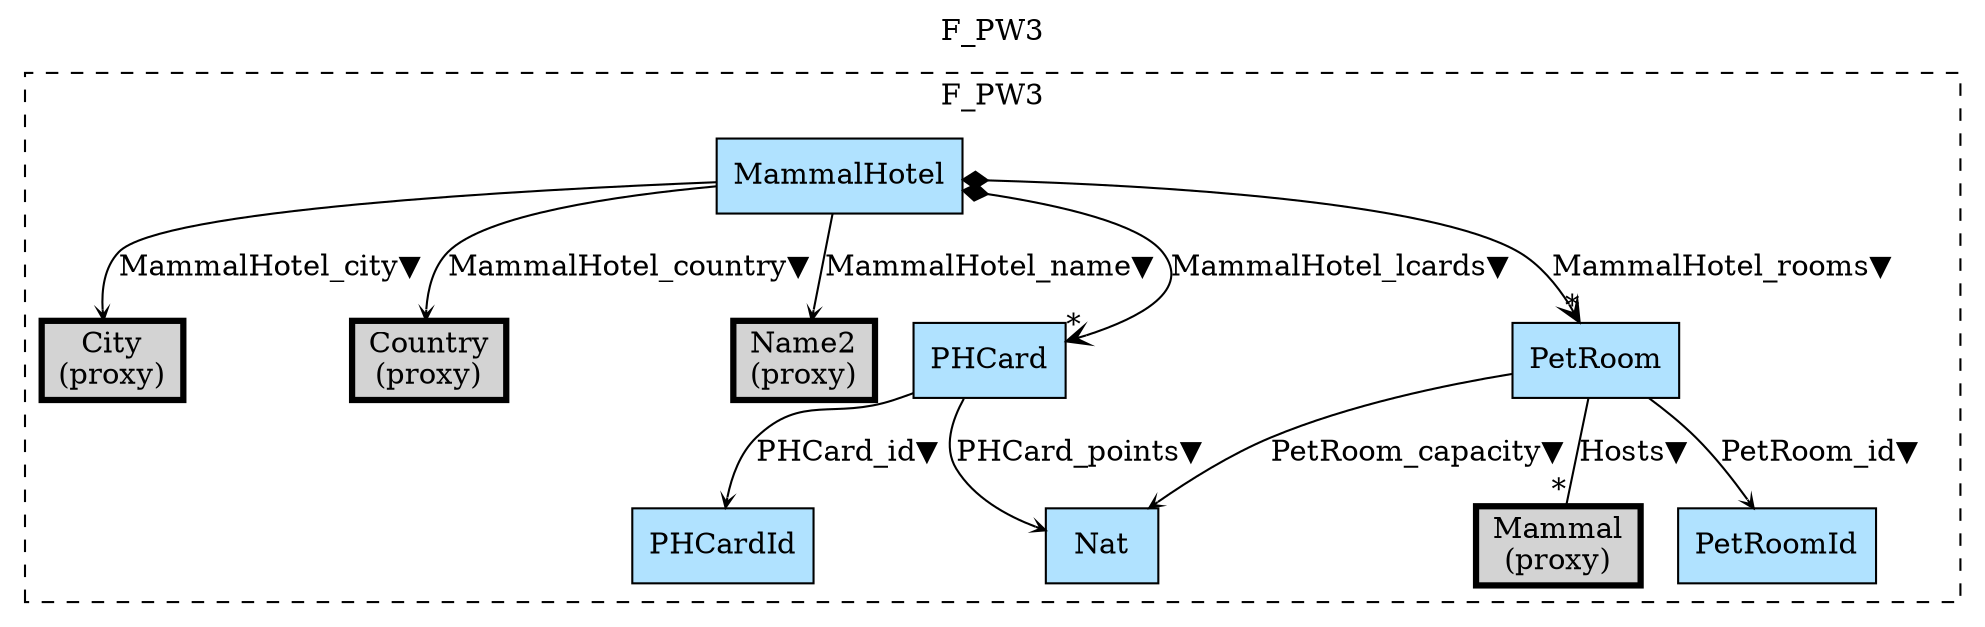digraph {graph[label=F_PW3,labelloc=tl,labelfontsize=12];
subgraph cluster_F_PW3{style=dashed;label=F_PW3;
"PCity"[shape=box,fillcolor=lightgray,penwidth=3.0,style =filled,label=<City<br/>(proxy)>];
"PCountry"[shape=box,fillcolor=lightgray,penwidth=3.0,style =filled,label=<Country<br/>(proxy)>];
"PName2"[shape=box,fillcolor=lightgray,penwidth=3.0,style =filled,label=<Name2<br/>(proxy)>];
"PMammal"[shape=box,fillcolor=lightgray,penwidth=3.0,style =filled,label=<Mammal<br/>(proxy)>];
"MammalHotel"[shape=record,fillcolor=lightskyblue1,style = filled,label="MammalHotel"];
"PHCard"[shape=record,fillcolor=lightskyblue1,style = filled,label="PHCard"];
"PetRoom"[shape=record,fillcolor=lightskyblue1,style = filled,label="PetRoom"];
"PetRoomId"[shape=record,fillcolor=lightskyblue1,style = filled,label="PetRoomId"];
"Nat"[shape=record,fillcolor=lightskyblue1,style = filled,label="Nat"];
"PHCardId"[shape=record,fillcolor=lightskyblue1,style = filled,label="PHCardId"];

"MammalHotel"->"PCity"[label="MammalHotel_city▼",arrowhead=vee,headlabel="",arrowsize=.5];
"MammalHotel"->"PCountry"[label="MammalHotel_country▼",arrowhead=vee,headlabel="",arrowsize=.5];
"MammalHotel"->"PName2"[label="MammalHotel_name▼",arrowhead=vee,headlabel="",arrowsize=.5];
"MammalHotel"->"PHCard"[label="MammalHotel_lcards▼",arrowhead=vee,arrowtail=diamond,dir=both,headlabel="*"];
"MammalHotel"->"PetRoom"[label="MammalHotel_rooms▼",arrowhead=vee,arrowtail=diamond,dir=both,headlabel="*"];
"PetRoom"->"PetRoomId"[label="PetRoom_id▼",arrowhead=vee,headlabel="",arrowsize=.5];
"PetRoom"->"Nat"[label="PetRoom_capacity▼",arrowhead=vee,headlabel="",arrowsize=.5];
"PHCard"->"Nat"[label="PHCard_points▼",arrowhead=vee,headlabel="",arrowsize=.5];
"PHCard"->"PHCardId"[label="PHCard_id▼",arrowhead=vee,headlabel="",arrowsize=.5];
"PetRoom"->"PMammal"[label="Hosts▼",dir=none,taillabel="",headlabel="*"];

}




}